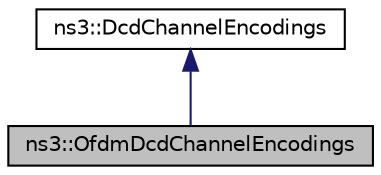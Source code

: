 digraph "ns3::OfdmDcdChannelEncodings"
{
 // LATEX_PDF_SIZE
  edge [fontname="Helvetica",fontsize="10",labelfontname="Helvetica",labelfontsize="10"];
  node [fontname="Helvetica",fontsize="10",shape=record];
  Node1 [label="ns3::OfdmDcdChannelEncodings",height=0.2,width=0.4,color="black", fillcolor="grey75", style="filled", fontcolor="black",tooltip="This class implements the OFDM DCD channel encodings as described by \"IEEE Standard for Local and met..."];
  Node2 -> Node1 [dir="back",color="midnightblue",fontsize="10",style="solid",fontname="Helvetica"];
  Node2 [label="ns3::DcdChannelEncodings",height=0.2,width=0.4,color="black", fillcolor="white", style="filled",URL="$classns3_1_1_dcd_channel_encodings.html",tooltip="This class implements the DCD channel encodings as described by \"IEEE Standard for Local and metropol..."];
}
